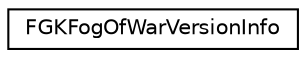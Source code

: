 digraph "Graphical Class Hierarchy"
{
 // LATEX_PDF_SIZE
  edge [fontname="Helvetica",fontsize="10",labelfontname="Helvetica",labelfontsize="10"];
  node [fontname="Helvetica",fontsize="10",shape=record];
  rankdir="LR";
  Node0 [label="FGKFogOfWarVersionInfo",height=0.2,width=0.4,color="black", fillcolor="white", style="filled",URL="$structFGKFogOfWarVersionInfo.html",tooltip=" "];
}
